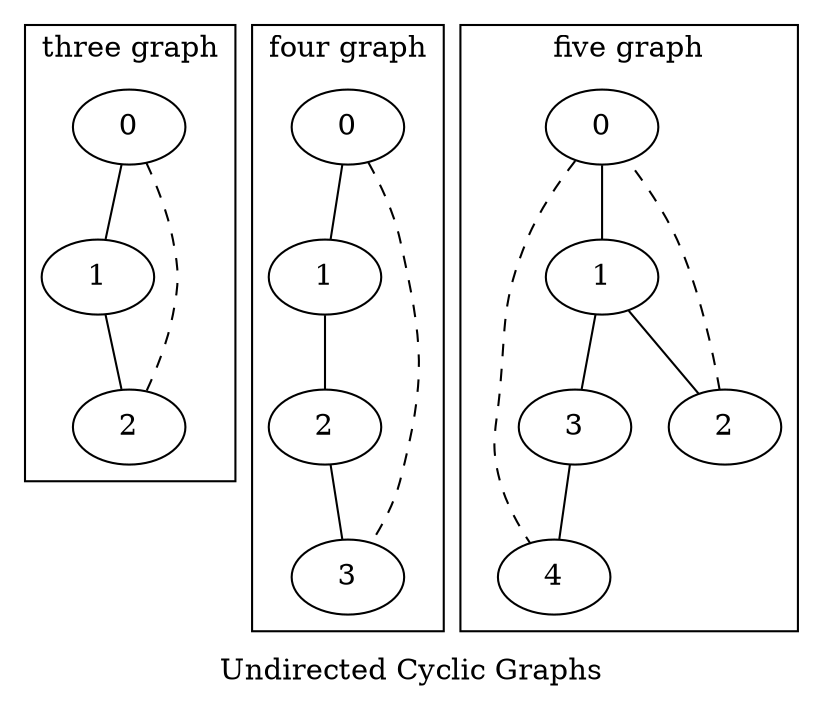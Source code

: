 graph {
  label="Undirected Cyclic Graphs";

  subgraph clusterThreeGraph {
    label="three graph";
    n000 [label="0"];
    n001 [label="1"];
    n002 [label="2"];

    n000 -- n001 -- n002
    n000 -- n002 [style=dashed]
    
  }

  subgraph clusterFourGraph {
    label="four graph";
    n100 [label="0"];
    n101 [label="1"];
    n102 [label="2"];
    n103 [label="3"];

    n100 -- n101 -- n102 -- n103
    n100 -- n103 [style=dashed]
  }

  subgraph clusterFiveGraph {
    label="five graph";
    n200 [label="0"];
    n201 [label="1"];
    n202 [label="2"];
    n203 [label="3"];
    n204 [label="4"];
    
    n200 -- n201 -- n202
    n202 -- n200 [style=dashed]

    n201 -- n203 -- n204
    n200 -- n204 [style=dashed]
  }

}